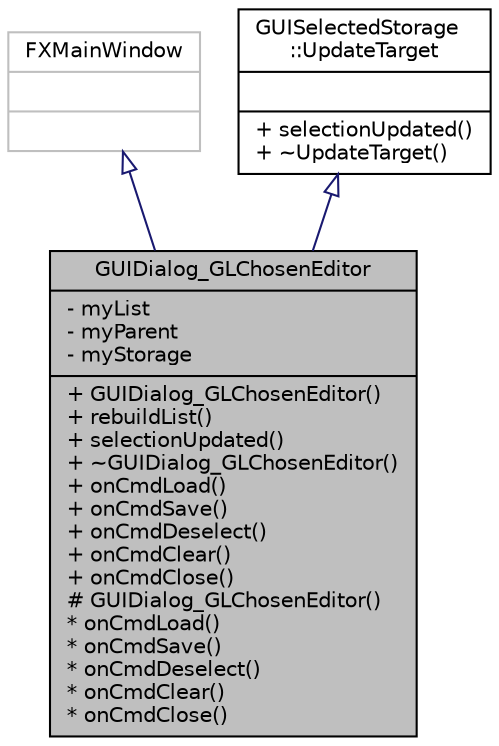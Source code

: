 digraph "GUIDialog_GLChosenEditor"
{
  edge [fontname="Helvetica",fontsize="10",labelfontname="Helvetica",labelfontsize="10"];
  node [fontname="Helvetica",fontsize="10",shape=record];
  Node0 [label="{GUIDialog_GLChosenEditor\n|- myList\l- myParent\l- myStorage\l|+ GUIDialog_GLChosenEditor()\l+ rebuildList()\l+ selectionUpdated()\l+ ~GUIDialog_GLChosenEditor()\l+ onCmdLoad()\l+ onCmdSave()\l+ onCmdDeselect()\l+ onCmdClear()\l+ onCmdClose()\l# GUIDialog_GLChosenEditor()\l* onCmdLoad()\l* onCmdSave()\l* onCmdDeselect()\l* onCmdClear()\l* onCmdClose()\l}",height=0.2,width=0.4,color="black", fillcolor="grey75", style="filled", fontcolor="black"];
  Node1 -> Node0 [dir="back",color="midnightblue",fontsize="10",style="solid",arrowtail="onormal",fontname="Helvetica"];
  Node1 [label="{FXMainWindow\n||}",height=0.2,width=0.4,color="grey75", fillcolor="white", style="filled"];
  Node2 -> Node0 [dir="back",color="midnightblue",fontsize="10",style="solid",arrowtail="onormal",fontname="Helvetica"];
  Node2 [label="{GUISelectedStorage\l::UpdateTarget\n||+ selectionUpdated()\l+ ~UpdateTarget()\l}",height=0.2,width=0.4,color="black", fillcolor="white", style="filled",URL="$d5/d58/class_g_u_i_selected_storage_1_1_update_target.html"];
}
